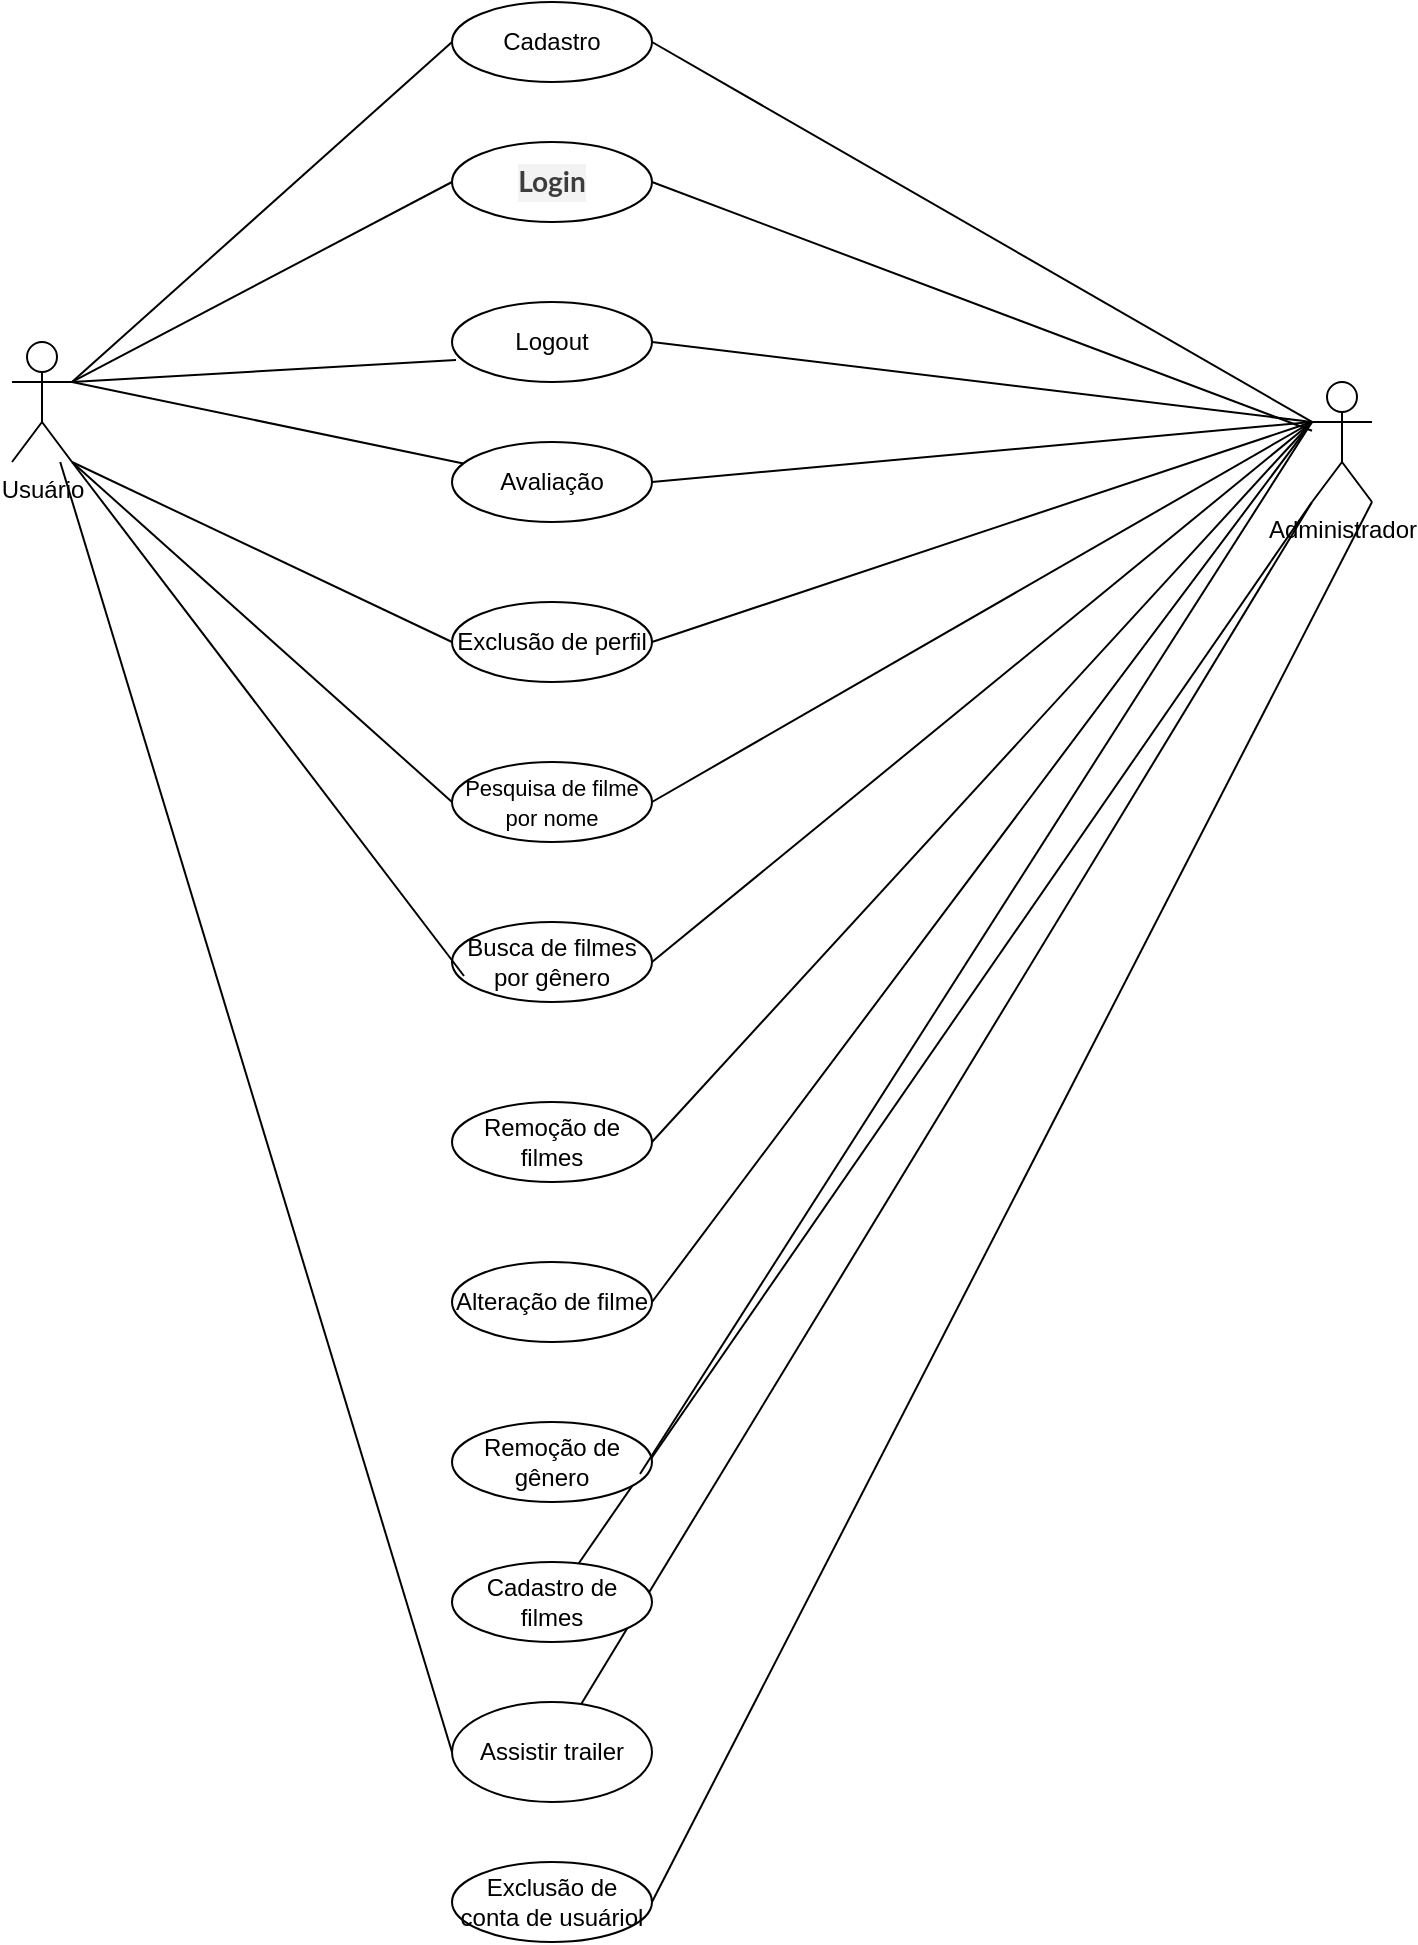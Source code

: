 <mxfile version="24.7.7">
  <diagram name="Página-1" id="arFgdwI4eKtMJ76laOl3">
    <mxGraphModel dx="1674" dy="806" grid="1" gridSize="10" guides="1" tooltips="1" connect="1" arrows="1" fold="1" page="1" pageScale="1" pageWidth="827" pageHeight="1169" math="0" shadow="0">
      <root>
        <mxCell id="0" />
        <mxCell id="1" parent="0" />
        <mxCell id="RIZo7PLydipr5ogO0baH-18" style="rounded=0;orthogonalLoop=1;jettySize=auto;html=1;entryX=0;entryY=0.5;entryDx=0;entryDy=0;endArrow=none;endFill=0;" parent="1" target="RIZo7PLydipr5ogO0baH-17" edge="1">
          <mxGeometry relative="1" as="geometry">
            <mxPoint x="80" y="240" as="sourcePoint" />
          </mxGeometry>
        </mxCell>
        <mxCell id="RIZo7PLydipr5ogO0baH-19" style="edgeStyle=none;rounded=0;orthogonalLoop=1;jettySize=auto;html=1;exitX=1;exitY=0.333;exitDx=0;exitDy=0;exitPerimeter=0;entryX=0;entryY=0.5;entryDx=0;entryDy=0;endArrow=none;endFill=0;" parent="1" source="RIZo7PLydipr5ogO0baH-1" target="RIZo7PLydipr5ogO0baH-5" edge="1">
          <mxGeometry relative="1" as="geometry" />
        </mxCell>
        <mxCell id="RIZo7PLydipr5ogO0baH-26" style="edgeStyle=none;rounded=0;orthogonalLoop=1;jettySize=auto;html=1;exitX=1;exitY=0.333;exitDx=0;exitDy=0;exitPerimeter=0;endArrow=none;endFill=0;" parent="1" source="RIZo7PLydipr5ogO0baH-1" target="RIZo7PLydipr5ogO0baH-3" edge="1">
          <mxGeometry relative="1" as="geometry" />
        </mxCell>
        <mxCell id="RIZo7PLydipr5ogO0baH-27" style="edgeStyle=none;rounded=0;orthogonalLoop=1;jettySize=auto;html=1;exitX=1;exitY=1;exitDx=0;exitDy=0;exitPerimeter=0;entryX=0;entryY=0.5;entryDx=0;entryDy=0;endArrow=none;endFill=0;" parent="1" source="RIZo7PLydipr5ogO0baH-1" target="RIZo7PLydipr5ogO0baH-6" edge="1">
          <mxGeometry relative="1" as="geometry" />
        </mxCell>
        <mxCell id="RIZo7PLydipr5ogO0baH-28" style="edgeStyle=none;rounded=0;orthogonalLoop=1;jettySize=auto;html=1;exitX=1;exitY=1;exitDx=0;exitDy=0;exitPerimeter=0;entryX=0;entryY=0.5;entryDx=0;entryDy=0;endArrow=none;endFill=0;" parent="1" source="RIZo7PLydipr5ogO0baH-1" target="RIZo7PLydipr5ogO0baH-13" edge="1">
          <mxGeometry relative="1" as="geometry" />
        </mxCell>
        <mxCell id="RIZo7PLydipr5ogO0baH-1" value="Usuário" style="shape=umlActor;verticalLabelPosition=bottom;verticalAlign=top;html=1;outlineConnect=0;" parent="1" vertex="1">
          <mxGeometry x="50" y="220" width="30" height="60" as="geometry" />
        </mxCell>
        <mxCell id="RIZo7PLydipr5ogO0baH-3" value="Avaliação" style="ellipse;whiteSpace=wrap;html=1;" parent="1" vertex="1">
          <mxGeometry x="270" y="270" width="100" height="40" as="geometry" />
        </mxCell>
        <mxCell id="RIZo7PLydipr5ogO0baH-81" style="edgeStyle=none;rounded=0;orthogonalLoop=1;jettySize=auto;html=1;exitX=1;exitY=0.5;exitDx=0;exitDy=0;entryX=0;entryY=0.333;entryDx=0;entryDy=0;entryPerimeter=0;endArrow=none;endFill=0;" parent="1" source="RIZo7PLydipr5ogO0baH-4" target="RIZo7PLydipr5ogO0baH-72" edge="1">
          <mxGeometry relative="1" as="geometry">
            <mxPoint x="690" y="270" as="targetPoint" />
          </mxGeometry>
        </mxCell>
        <mxCell id="RIZo7PLydipr5ogO0baH-4" value="Logout" style="ellipse;whiteSpace=wrap;html=1;" parent="1" vertex="1">
          <mxGeometry x="270" y="200" width="100" height="40" as="geometry" />
        </mxCell>
        <mxCell id="RIZo7PLydipr5ogO0baH-80" style="edgeStyle=none;rounded=0;orthogonalLoop=1;jettySize=auto;html=1;exitX=1;exitY=0.5;exitDx=0;exitDy=0;endArrow=none;endFill=0;" parent="1" source="RIZo7PLydipr5ogO0baH-5" target="RIZo7PLydipr5ogO0baH-72" edge="1">
          <mxGeometry relative="1" as="geometry" />
        </mxCell>
        <mxCell id="RIZo7PLydipr5ogO0baH-5" value="&lt;h3 style=&quot;box-sizing: border-box; margin: 1.8em 0px; line-height: 1.33; color: rgba(0, 0, 0, 0.75); font-family: Lato, &amp;quot;Helvetica Neue&amp;quot;, Helvetica, sans-serif; font-variant-ligatures: common-ligatures; text-align: start; background-color: rgb(243, 243, 243);&quot; id=&quot;login&quot;&gt;Login&lt;/h3&gt;" style="ellipse;whiteSpace=wrap;html=1;" parent="1" vertex="1">
          <mxGeometry x="270" y="120" width="100" height="40" as="geometry" />
        </mxCell>
        <mxCell id="RIZo7PLydipr5ogO0baH-83" style="edgeStyle=none;rounded=0;orthogonalLoop=1;jettySize=auto;html=1;exitX=1;exitY=0.5;exitDx=0;exitDy=0;endArrow=none;endFill=0;" parent="1" source="RIZo7PLydipr5ogO0baH-6" edge="1">
          <mxGeometry relative="1" as="geometry">
            <mxPoint x="700" y="260" as="targetPoint" />
          </mxGeometry>
        </mxCell>
        <mxCell id="RIZo7PLydipr5ogO0baH-6" value="Exclusão de perfil" style="ellipse;whiteSpace=wrap;html=1;" parent="1" vertex="1">
          <mxGeometry x="270" y="350" width="100" height="40" as="geometry" />
        </mxCell>
        <mxCell id="RIZo7PLydipr5ogO0baH-85" style="edgeStyle=none;rounded=0;orthogonalLoop=1;jettySize=auto;html=1;exitX=1;exitY=0.5;exitDx=0;exitDy=0;endArrow=none;endFill=0;" parent="1" source="RIZo7PLydipr5ogO0baH-11" edge="1">
          <mxGeometry relative="1" as="geometry">
            <mxPoint x="700" y="260" as="targetPoint" />
          </mxGeometry>
        </mxCell>
        <mxCell id="RIZo7PLydipr5ogO0baH-11" value="Busca de filmes por gênero" style="ellipse;whiteSpace=wrap;html=1;" parent="1" vertex="1">
          <mxGeometry x="270" y="510" width="100" height="40" as="geometry" />
        </mxCell>
        <mxCell id="RIZo7PLydipr5ogO0baH-84" style="edgeStyle=none;rounded=0;orthogonalLoop=1;jettySize=auto;html=1;exitX=1;exitY=0.5;exitDx=0;exitDy=0;endArrow=none;endFill=0;" parent="1" source="RIZo7PLydipr5ogO0baH-13" edge="1">
          <mxGeometry relative="1" as="geometry">
            <mxPoint x="700" y="260" as="targetPoint" />
          </mxGeometry>
        </mxCell>
        <mxCell id="RIZo7PLydipr5ogO0baH-13" value="&lt;font style=&quot;font-size: 11px;&quot;&gt;Pesquisa de filme por nome&lt;/font&gt;" style="ellipse;whiteSpace=wrap;html=1;" parent="1" vertex="1">
          <mxGeometry x="270" y="430" width="100" height="40" as="geometry" />
        </mxCell>
        <mxCell id="RIZo7PLydipr5ogO0baH-17" value="Cadastro" style="ellipse;whiteSpace=wrap;html=1;" parent="1" vertex="1">
          <mxGeometry x="270" y="50" width="100" height="40" as="geometry" />
        </mxCell>
        <mxCell id="RIZo7PLydipr5ogO0baH-25" style="edgeStyle=none;rounded=0;orthogonalLoop=1;jettySize=auto;html=1;exitX=1;exitY=0.333;exitDx=0;exitDy=0;exitPerimeter=0;entryX=0.02;entryY=0.725;entryDx=0;entryDy=0;entryPerimeter=0;endArrow=none;endFill=0;" parent="1" source="RIZo7PLydipr5ogO0baH-1" target="RIZo7PLydipr5ogO0baH-4" edge="1">
          <mxGeometry relative="1" as="geometry" />
        </mxCell>
        <mxCell id="RIZo7PLydipr5ogO0baH-29" style="edgeStyle=none;rounded=0;orthogonalLoop=1;jettySize=auto;html=1;exitX=1;exitY=1;exitDx=0;exitDy=0;exitPerimeter=0;entryX=0.06;entryY=0.675;entryDx=0;entryDy=0;entryPerimeter=0;endArrow=none;endFill=0;" parent="1" source="RIZo7PLydipr5ogO0baH-1" target="RIZo7PLydipr5ogO0baH-11" edge="1">
          <mxGeometry relative="1" as="geometry" />
        </mxCell>
        <mxCell id="RIZo7PLydipr5ogO0baH-68" style="edgeStyle=none;rounded=0;orthogonalLoop=1;jettySize=auto;html=1;exitX=0;exitY=0.333;exitDx=0;exitDy=0;exitPerimeter=0;entryX=1;entryY=0.5;entryDx=0;entryDy=0;endArrow=none;endFill=0;" parent="1" source="RIZo7PLydipr5ogO0baH-72" target="RIZo7PLydipr5ogO0baH-76" edge="1">
          <mxGeometry relative="1" as="geometry" />
        </mxCell>
        <mxCell id="RIZo7PLydipr5ogO0baH-69" style="edgeStyle=none;rounded=0;orthogonalLoop=1;jettySize=auto;html=1;exitX=0;exitY=0.333;exitDx=0;exitDy=0;exitPerimeter=0;entryX=1;entryY=0.5;entryDx=0;entryDy=0;endArrow=none;endFill=0;" parent="1" source="RIZo7PLydipr5ogO0baH-72" target="RIZo7PLydipr5ogO0baH-75" edge="1">
          <mxGeometry relative="1" as="geometry" />
        </mxCell>
        <mxCell id="RIZo7PLydipr5ogO0baH-70" style="edgeStyle=none;rounded=0;orthogonalLoop=1;jettySize=auto;html=1;exitX=0;exitY=1;exitDx=0;exitDy=0;exitPerimeter=0;endArrow=none;endFill=0;" parent="1" source="RIZo7PLydipr5ogO0baH-72" target="RIZo7PLydipr5ogO0baH-77" edge="1">
          <mxGeometry relative="1" as="geometry" />
        </mxCell>
        <mxCell id="RIZo7PLydipr5ogO0baH-71" style="edgeStyle=none;rounded=0;orthogonalLoop=1;jettySize=auto;html=1;exitX=0;exitY=1;exitDx=0;exitDy=0;exitPerimeter=0;endArrow=none;endFill=0;" parent="1" source="RIZo7PLydipr5ogO0baH-72" target="RIZo7PLydipr5ogO0baH-73" edge="1">
          <mxGeometry relative="1" as="geometry" />
        </mxCell>
        <mxCell id="RIZo7PLydipr5ogO0baH-72" value="Administrador" style="shape=umlActor;verticalLabelPosition=bottom;verticalAlign=top;html=1;outlineConnect=0;" parent="1" vertex="1">
          <mxGeometry x="700" y="240" width="30" height="60" as="geometry" />
        </mxCell>
        <mxCell id="RIZo7PLydipr5ogO0baH-73" value="Assistir trailer" style="ellipse;whiteSpace=wrap;html=1;" parent="1" vertex="1">
          <mxGeometry x="270" y="900" width="100" height="50" as="geometry" />
        </mxCell>
        <mxCell id="RIZo7PLydipr5ogO0baH-74" value="Remoção de gênero" style="ellipse;whiteSpace=wrap;html=1;" parent="1" vertex="1">
          <mxGeometry x="270" y="760" width="100" height="40" as="geometry" />
        </mxCell>
        <mxCell id="RIZo7PLydipr5ogO0baH-75" value="Alteração de filme" style="ellipse;whiteSpace=wrap;html=1;" parent="1" vertex="1">
          <mxGeometry x="270" y="680" width="100" height="40" as="geometry" />
        </mxCell>
        <mxCell id="RIZo7PLydipr5ogO0baH-76" value="Remoção de filmes" style="ellipse;whiteSpace=wrap;html=1;" parent="1" vertex="1">
          <mxGeometry x="270" y="600" width="100" height="40" as="geometry" />
        </mxCell>
        <mxCell id="RIZo7PLydipr5ogO0baH-77" value="Cadastro de filmes" style="ellipse;whiteSpace=wrap;html=1;" parent="1" vertex="1">
          <mxGeometry x="270" y="830" width="100" height="40" as="geometry" />
        </mxCell>
        <mxCell id="RIZo7PLydipr5ogO0baH-78" style="edgeStyle=none;rounded=0;orthogonalLoop=1;jettySize=auto;html=1;exitX=0;exitY=0.333;exitDx=0;exitDy=0;exitPerimeter=0;entryX=0.94;entryY=0.65;entryDx=0;entryDy=0;entryPerimeter=0;endArrow=none;endFill=0;" parent="1" source="RIZo7PLydipr5ogO0baH-72" target="RIZo7PLydipr5ogO0baH-74" edge="1">
          <mxGeometry relative="1" as="geometry" />
        </mxCell>
        <mxCell id="RIZo7PLydipr5ogO0baH-79" style="edgeStyle=none;rounded=0;orthogonalLoop=1;jettySize=auto;html=1;exitX=1;exitY=0.5;exitDx=0;exitDy=0;entryX=0;entryY=0.333;entryDx=0;entryDy=0;entryPerimeter=0;endArrow=none;endFill=0;" parent="1" source="RIZo7PLydipr5ogO0baH-17" target="RIZo7PLydipr5ogO0baH-72" edge="1">
          <mxGeometry relative="1" as="geometry" />
        </mxCell>
        <mxCell id="RIZo7PLydipr5ogO0baH-82" style="edgeStyle=none;rounded=0;orthogonalLoop=1;jettySize=auto;html=1;exitX=1;exitY=0.5;exitDx=0;exitDy=0;entryX=0;entryY=0.333;entryDx=0;entryDy=0;entryPerimeter=0;endArrow=none;endFill=0;" parent="1" source="RIZo7PLydipr5ogO0baH-3" target="RIZo7PLydipr5ogO0baH-72" edge="1">
          <mxGeometry relative="1" as="geometry" />
        </mxCell>
        <mxCell id="PJn7BtiJXIAF-bKjlF89-1" value="Exclusão de conta de usuáriol" style="ellipse;whiteSpace=wrap;html=1;" vertex="1" parent="1">
          <mxGeometry x="270" y="980" width="100" height="40" as="geometry" />
        </mxCell>
        <mxCell id="PJn7BtiJXIAF-bKjlF89-4" style="edgeStyle=none;rounded=0;orthogonalLoop=1;jettySize=auto;html=1;endArrow=none;endFill=0;entryX=0;entryY=0.5;entryDx=0;entryDy=0;" edge="1" parent="1" source="RIZo7PLydipr5ogO0baH-1" target="RIZo7PLydipr5ogO0baH-73">
          <mxGeometry relative="1" as="geometry">
            <mxPoint x="80" y="360" as="sourcePoint" />
            <mxPoint x="-285" y="961" as="targetPoint" />
          </mxGeometry>
        </mxCell>
        <mxCell id="PJn7BtiJXIAF-bKjlF89-5" style="edgeStyle=none;rounded=0;orthogonalLoop=1;jettySize=auto;html=1;exitX=1;exitY=1;exitDx=0;exitDy=0;exitPerimeter=0;endArrow=none;endFill=0;entryX=1;entryY=0.5;entryDx=0;entryDy=0;" edge="1" parent="1" source="RIZo7PLydipr5ogO0baH-72" target="PJn7BtiJXIAF-bKjlF89-1">
          <mxGeometry relative="1" as="geometry">
            <mxPoint x="700" y="330" as="sourcePoint" />
            <mxPoint x="335" y="931" as="targetPoint" />
          </mxGeometry>
        </mxCell>
      </root>
    </mxGraphModel>
  </diagram>
</mxfile>

